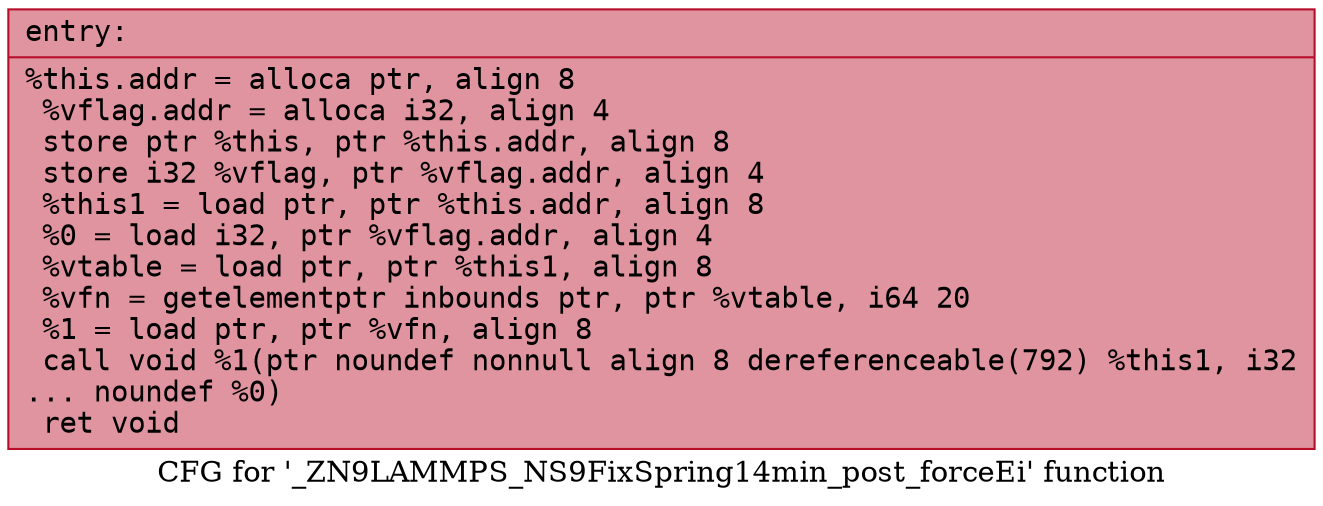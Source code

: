 digraph "CFG for '_ZN9LAMMPS_NS9FixSpring14min_post_forceEi' function" {
	label="CFG for '_ZN9LAMMPS_NS9FixSpring14min_post_forceEi' function";

	Node0x5557f29cf6c0 [shape=record,color="#b70d28ff", style=filled, fillcolor="#b70d2870" fontname="Courier",label="{entry:\l|  %this.addr = alloca ptr, align 8\l  %vflag.addr = alloca i32, align 4\l  store ptr %this, ptr %this.addr, align 8\l  store i32 %vflag, ptr %vflag.addr, align 4\l  %this1 = load ptr, ptr %this.addr, align 8\l  %0 = load i32, ptr %vflag.addr, align 4\l  %vtable = load ptr, ptr %this1, align 8\l  %vfn = getelementptr inbounds ptr, ptr %vtable, i64 20\l  %1 = load ptr, ptr %vfn, align 8\l  call void %1(ptr noundef nonnull align 8 dereferenceable(792) %this1, i32\l... noundef %0)\l  ret void\l}"];
}

